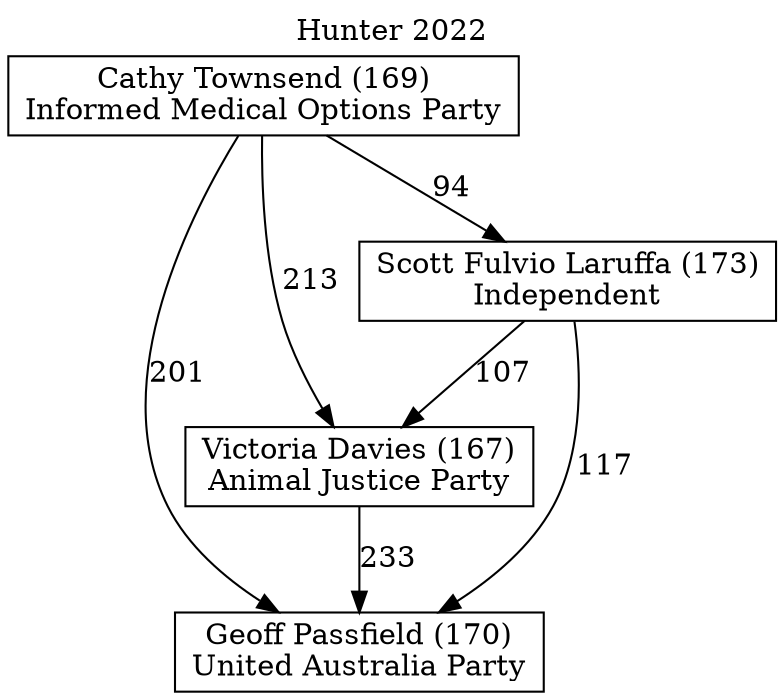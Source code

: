 // House preference flow
digraph "Geoff Passfield (170)_Hunter_2022" {
	graph [label="Hunter 2022" labelloc=t mclimit=10]
	node [shape=box]
	"Geoff Passfield (170)" [label="Geoff Passfield (170)
United Australia Party"]
	"Victoria Davies (167)" [label="Victoria Davies (167)
Animal Justice Party"]
	"Scott Fulvio Laruffa (173)" [label="Scott Fulvio Laruffa (173)
Independent"]
	"Cathy Townsend (169)" [label="Cathy Townsend (169)
Informed Medical Options Party"]
	"Victoria Davies (167)" -> "Geoff Passfield (170)" [label=233]
	"Scott Fulvio Laruffa (173)" -> "Victoria Davies (167)" [label=107]
	"Cathy Townsend (169)" -> "Scott Fulvio Laruffa (173)" [label=94]
	"Scott Fulvio Laruffa (173)" -> "Geoff Passfield (170)" [label=117]
	"Cathy Townsend (169)" -> "Geoff Passfield (170)" [label=201]
	"Cathy Townsend (169)" -> "Victoria Davies (167)" [label=213]
}
